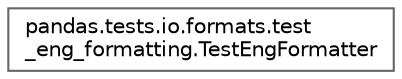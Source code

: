 digraph "Graphical Class Hierarchy"
{
 // LATEX_PDF_SIZE
  bgcolor="transparent";
  edge [fontname=Helvetica,fontsize=10,labelfontname=Helvetica,labelfontsize=10];
  node [fontname=Helvetica,fontsize=10,shape=box,height=0.2,width=0.4];
  rankdir="LR";
  Node0 [id="Node000000",label="pandas.tests.io.formats.test\l_eng_formatting.TestEngFormatter",height=0.2,width=0.4,color="grey40", fillcolor="white", style="filled",URL="$d2/dfd/classpandas_1_1tests_1_1io_1_1formats_1_1test__eng__formatting_1_1TestEngFormatter.html",tooltip=" "];
}

